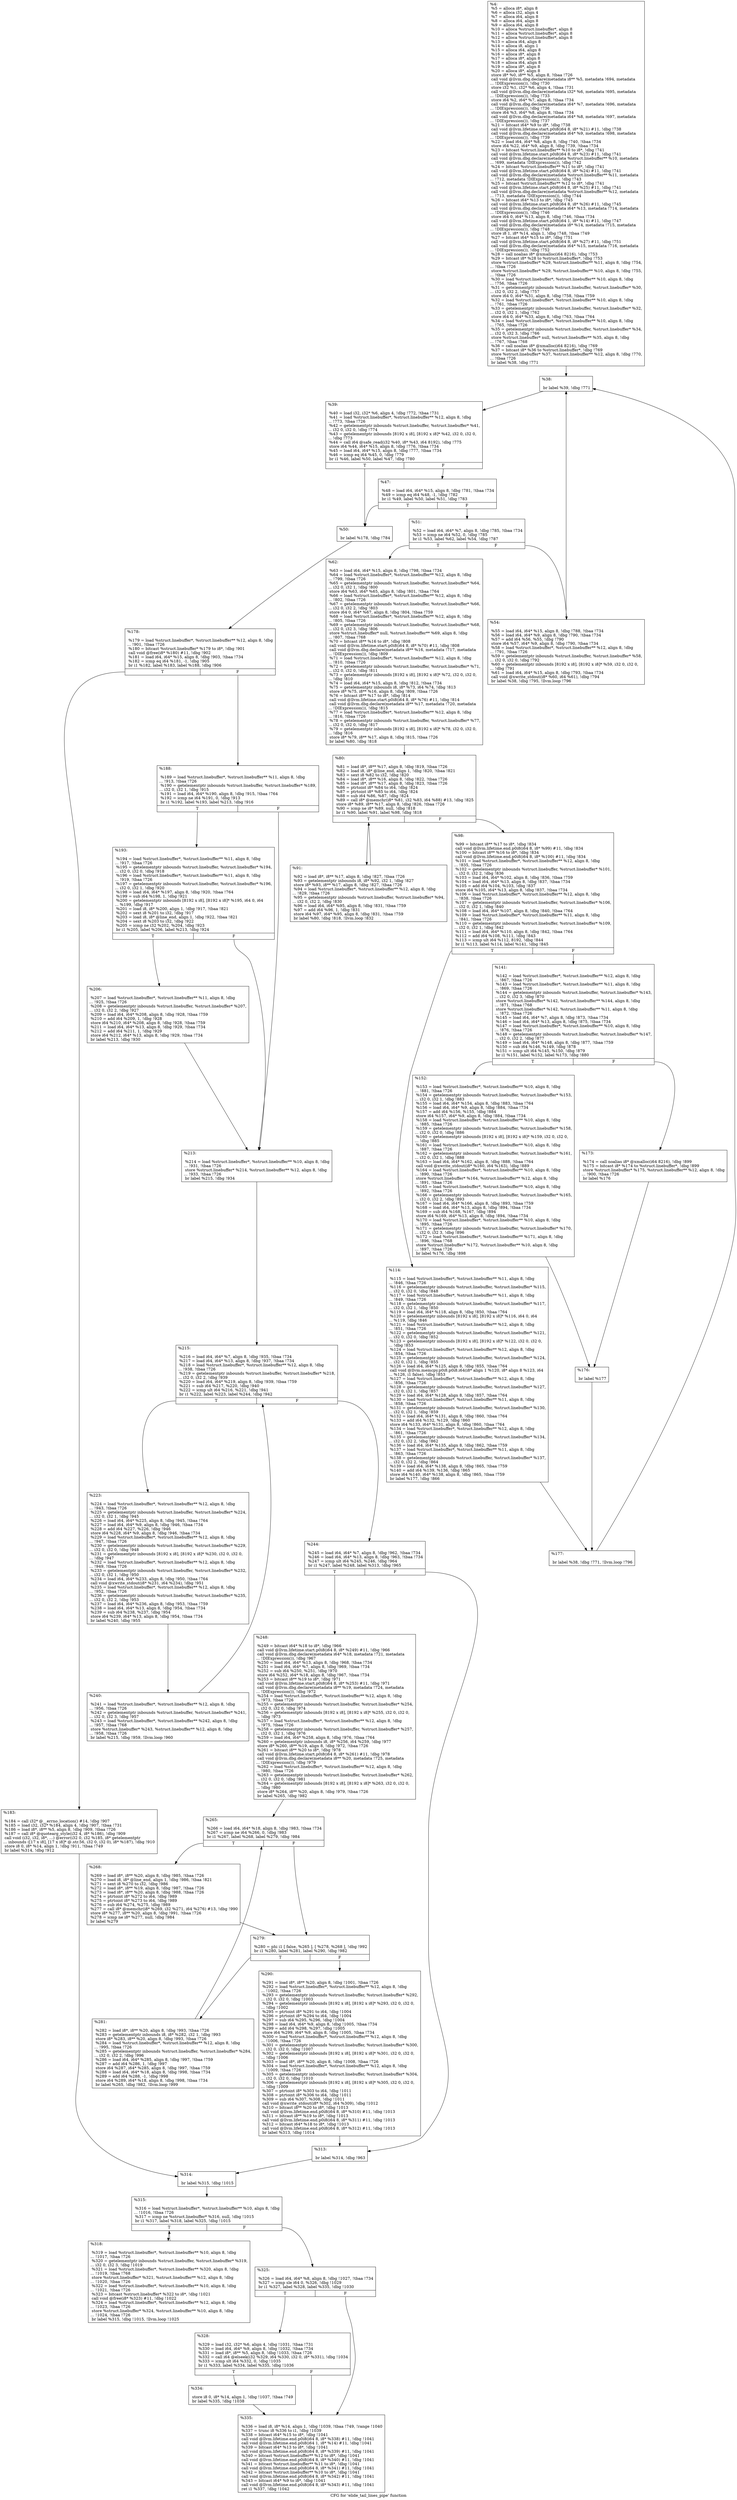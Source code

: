 digraph "CFG for 'elide_tail_lines_pipe' function" {
	label="CFG for 'elide_tail_lines_pipe' function";

	Node0x218faf0 [shape=record,label="{%4:\l  %5 = alloca i8*, align 8\l  %6 = alloca i32, align 4\l  %7 = alloca i64, align 8\l  %8 = alloca i64, align 8\l  %9 = alloca i64, align 8\l  %10 = alloca %struct.linebuffer*, align 8\l  %11 = alloca %struct.linebuffer*, align 8\l  %12 = alloca %struct.linebuffer*, align 8\l  %13 = alloca i64, align 8\l  %14 = alloca i8, align 1\l  %15 = alloca i64, align 8\l  %16 = alloca i8*, align 8\l  %17 = alloca i8*, align 8\l  %18 = alloca i64, align 8\l  %19 = alloca i8*, align 8\l  %20 = alloca i8*, align 8\l  store i8* %0, i8** %5, align 8, !tbaa !726\l  call void @llvm.dbg.declare(metadata i8** %5, metadata !694, metadata\l... !DIExpression()), !dbg !730\l  store i32 %1, i32* %6, align 4, !tbaa !731\l  call void @llvm.dbg.declare(metadata i32* %6, metadata !695, metadata\l... !DIExpression()), !dbg !733\l  store i64 %2, i64* %7, align 8, !tbaa !734\l  call void @llvm.dbg.declare(metadata i64* %7, metadata !696, metadata\l... !DIExpression()), !dbg !736\l  store i64 %3, i64* %8, align 8, !tbaa !734\l  call void @llvm.dbg.declare(metadata i64* %8, metadata !697, metadata\l... !DIExpression()), !dbg !737\l  %21 = bitcast i64* %9 to i8*, !dbg !738\l  call void @llvm.lifetime.start.p0i8(i64 8, i8* %21) #11, !dbg !738\l  call void @llvm.dbg.declare(metadata i64* %9, metadata !698, metadata\l... !DIExpression()), !dbg !739\l  %22 = load i64, i64* %8, align 8, !dbg !740, !tbaa !734\l  store i64 %22, i64* %9, align 8, !dbg !739, !tbaa !734\l  %23 = bitcast %struct.linebuffer** %10 to i8*, !dbg !741\l  call void @llvm.lifetime.start.p0i8(i64 8, i8* %23) #11, !dbg !741\l  call void @llvm.dbg.declare(metadata %struct.linebuffer** %10, metadata\l... !699, metadata !DIExpression()), !dbg !742\l  %24 = bitcast %struct.linebuffer** %11 to i8*, !dbg !741\l  call void @llvm.lifetime.start.p0i8(i64 8, i8* %24) #11, !dbg !741\l  call void @llvm.dbg.declare(metadata %struct.linebuffer** %11, metadata\l... !712, metadata !DIExpression()), !dbg !743\l  %25 = bitcast %struct.linebuffer** %12 to i8*, !dbg !741\l  call void @llvm.lifetime.start.p0i8(i64 8, i8* %25) #11, !dbg !741\l  call void @llvm.dbg.declare(metadata %struct.linebuffer** %12, metadata\l... !713, metadata !DIExpression()), !dbg !744\l  %26 = bitcast i64* %13 to i8*, !dbg !745\l  call void @llvm.lifetime.start.p0i8(i64 8, i8* %26) #11, !dbg !745\l  call void @llvm.dbg.declare(metadata i64* %13, metadata !714, metadata\l... !DIExpression()), !dbg !746\l  store i64 0, i64* %13, align 8, !dbg !746, !tbaa !734\l  call void @llvm.lifetime.start.p0i8(i64 1, i8* %14) #11, !dbg !747\l  call void @llvm.dbg.declare(metadata i8* %14, metadata !715, metadata\l... !DIExpression()), !dbg !748\l  store i8 1, i8* %14, align 1, !dbg !748, !tbaa !749\l  %27 = bitcast i64* %15 to i8*, !dbg !751\l  call void @llvm.lifetime.start.p0i8(i64 8, i8* %27) #11, !dbg !751\l  call void @llvm.dbg.declare(metadata i64* %15, metadata !716, metadata\l... !DIExpression()), !dbg !752\l  %28 = call noalias i8* @xmalloc(i64 8216), !dbg !753\l  %29 = bitcast i8* %28 to %struct.linebuffer*, !dbg !753\l  store %struct.linebuffer* %29, %struct.linebuffer** %11, align 8, !dbg !754,\l... !tbaa !726\l  store %struct.linebuffer* %29, %struct.linebuffer** %10, align 8, !dbg !755,\l... !tbaa !726\l  %30 = load %struct.linebuffer*, %struct.linebuffer** %10, align 8, !dbg\l... !756, !tbaa !726\l  %31 = getelementptr inbounds %struct.linebuffer, %struct.linebuffer* %30,\l... i32 0, i32 2, !dbg !757\l  store i64 0, i64* %31, align 8, !dbg !758, !tbaa !759\l  %32 = load %struct.linebuffer*, %struct.linebuffer** %10, align 8, !dbg\l... !761, !tbaa !726\l  %33 = getelementptr inbounds %struct.linebuffer, %struct.linebuffer* %32,\l... i32 0, i32 1, !dbg !762\l  store i64 0, i64* %33, align 8, !dbg !763, !tbaa !764\l  %34 = load %struct.linebuffer*, %struct.linebuffer** %10, align 8, !dbg\l... !765, !tbaa !726\l  %35 = getelementptr inbounds %struct.linebuffer, %struct.linebuffer* %34,\l... i32 0, i32 3, !dbg !766\l  store %struct.linebuffer* null, %struct.linebuffer** %35, align 8, !dbg\l... !767, !tbaa !768\l  %36 = call noalias i8* @xmalloc(i64 8216), !dbg !769\l  %37 = bitcast i8* %36 to %struct.linebuffer*, !dbg !769\l  store %struct.linebuffer* %37, %struct.linebuffer** %12, align 8, !dbg !770,\l... !tbaa !726\l  br label %38, !dbg !771\l}"];
	Node0x218faf0 -> Node0x218fd40;
	Node0x218fd40 [shape=record,label="{%38:\l\l  br label %39, !dbg !771\l}"];
	Node0x218fd40 -> Node0x218fd90;
	Node0x218fd90 [shape=record,label="{%39:\l\l  %40 = load i32, i32* %6, align 4, !dbg !772, !tbaa !731\l  %41 = load %struct.linebuffer*, %struct.linebuffer** %12, align 8, !dbg\l... !773, !tbaa !726\l  %42 = getelementptr inbounds %struct.linebuffer, %struct.linebuffer* %41,\l... i32 0, i32 0, !dbg !774\l  %43 = getelementptr inbounds [8192 x i8], [8192 x i8]* %42, i32 0, i32 0,\l... !dbg !773\l  %44 = call i64 @safe_read(i32 %40, i8* %43, i64 8192), !dbg !775\l  store i64 %44, i64* %15, align 8, !dbg !776, !tbaa !734\l  %45 = load i64, i64* %15, align 8, !dbg !777, !tbaa !734\l  %46 = icmp eq i64 %45, 0, !dbg !779\l  br i1 %46, label %50, label %47, !dbg !780\l|{<s0>T|<s1>F}}"];
	Node0x218fd90:s0 -> Node0x218fe30;
	Node0x218fd90:s1 -> Node0x218fde0;
	Node0x218fde0 [shape=record,label="{%47:\l\l  %48 = load i64, i64* %15, align 8, !dbg !781, !tbaa !734\l  %49 = icmp eq i64 %48, -1, !dbg !782\l  br i1 %49, label %50, label %51, !dbg !783\l|{<s0>T|<s1>F}}"];
	Node0x218fde0:s0 -> Node0x218fe30;
	Node0x218fde0:s1 -> Node0x218fe80;
	Node0x218fe30 [shape=record,label="{%50:\l\l  br label %178, !dbg !784\l}"];
	Node0x218fe30 -> Node0x2190240;
	Node0x218fe80 [shape=record,label="{%51:\l\l  %52 = load i64, i64* %7, align 8, !dbg !785, !tbaa !734\l  %53 = icmp ne i64 %52, 0, !dbg !785\l  br i1 %53, label %62, label %54, !dbg !787\l|{<s0>T|<s1>F}}"];
	Node0x218fe80:s0 -> Node0x218ff20;
	Node0x218fe80:s1 -> Node0x218fed0;
	Node0x218fed0 [shape=record,label="{%54:\l\l  %55 = load i64, i64* %15, align 8, !dbg !788, !tbaa !734\l  %56 = load i64, i64* %9, align 8, !dbg !790, !tbaa !734\l  %57 = add i64 %56, %55, !dbg !790\l  store i64 %57, i64* %9, align 8, !dbg !790, !tbaa !734\l  %58 = load %struct.linebuffer*, %struct.linebuffer** %12, align 8, !dbg\l... !791, !tbaa !726\l  %59 = getelementptr inbounds %struct.linebuffer, %struct.linebuffer* %58,\l... i32 0, i32 0, !dbg !792\l  %60 = getelementptr inbounds [8192 x i8], [8192 x i8]* %59, i32 0, i32 0,\l... !dbg !791\l  %61 = load i64, i64* %15, align 8, !dbg !793, !tbaa !734\l  call void @xwrite_stdout(i8* %60, i64 %61), !dbg !794\l  br label %38, !dbg !795, !llvm.loop !796\l}"];
	Node0x218fed0 -> Node0x218fd40;
	Node0x218ff20 [shape=record,label="{%62:\l\l  %63 = load i64, i64* %15, align 8, !dbg !798, !tbaa !734\l  %64 = load %struct.linebuffer*, %struct.linebuffer** %12, align 8, !dbg\l... !799, !tbaa !726\l  %65 = getelementptr inbounds %struct.linebuffer, %struct.linebuffer* %64,\l... i32 0, i32 1, !dbg !800\l  store i64 %63, i64* %65, align 8, !dbg !801, !tbaa !764\l  %66 = load %struct.linebuffer*, %struct.linebuffer** %12, align 8, !dbg\l... !802, !tbaa !726\l  %67 = getelementptr inbounds %struct.linebuffer, %struct.linebuffer* %66,\l... i32 0, i32 2, !dbg !803\l  store i64 0, i64* %67, align 8, !dbg !804, !tbaa !759\l  %68 = load %struct.linebuffer*, %struct.linebuffer** %12, align 8, !dbg\l... !805, !tbaa !726\l  %69 = getelementptr inbounds %struct.linebuffer, %struct.linebuffer* %68,\l... i32 0, i32 3, !dbg !806\l  store %struct.linebuffer* null, %struct.linebuffer** %69, align 8, !dbg\l... !807, !tbaa !768\l  %70 = bitcast i8** %16 to i8*, !dbg !808\l  call void @llvm.lifetime.start.p0i8(i64 8, i8* %70) #11, !dbg !808\l  call void @llvm.dbg.declare(metadata i8** %16, metadata !717, metadata\l... !DIExpression()), !dbg !809\l  %71 = load %struct.linebuffer*, %struct.linebuffer** %12, align 8, !dbg\l... !810, !tbaa !726\l  %72 = getelementptr inbounds %struct.linebuffer, %struct.linebuffer* %71,\l... i32 0, i32 0, !dbg !811\l  %73 = getelementptr inbounds [8192 x i8], [8192 x i8]* %72, i32 0, i32 0,\l... !dbg !810\l  %74 = load i64, i64* %15, align 8, !dbg !812, !tbaa !734\l  %75 = getelementptr inbounds i8, i8* %73, i64 %74, !dbg !813\l  store i8* %75, i8** %16, align 8, !dbg !809, !tbaa !726\l  %76 = bitcast i8** %17 to i8*, !dbg !814\l  call void @llvm.lifetime.start.p0i8(i64 8, i8* %76) #11, !dbg !814\l  call void @llvm.dbg.declare(metadata i8** %17, metadata !720, metadata\l... !DIExpression()), !dbg !815\l  %77 = load %struct.linebuffer*, %struct.linebuffer** %12, align 8, !dbg\l... !816, !tbaa !726\l  %78 = getelementptr inbounds %struct.linebuffer, %struct.linebuffer* %77,\l... i32 0, i32 0, !dbg !817\l  %79 = getelementptr inbounds [8192 x i8], [8192 x i8]* %78, i32 0, i32 0,\l... !dbg !816\l  store i8* %79, i8** %17, align 8, !dbg !815, !tbaa !726\l  br label %80, !dbg !818\l}"];
	Node0x218ff20 -> Node0x218ff70;
	Node0x218ff70 [shape=record,label="{%80:\l\l  %81 = load i8*, i8** %17, align 8, !dbg !819, !tbaa !726\l  %82 = load i8, i8* @line_end, align 1, !dbg !820, !tbaa !821\l  %83 = sext i8 %82 to i32, !dbg !820\l  %84 = load i8*, i8** %16, align 8, !dbg !822, !tbaa !726\l  %85 = load i8*, i8** %17, align 8, !dbg !823, !tbaa !726\l  %86 = ptrtoint i8* %84 to i64, !dbg !824\l  %87 = ptrtoint i8* %85 to i64, !dbg !824\l  %88 = sub i64 %86, %87, !dbg !824\l  %89 = call i8* @memchr(i8* %81, i32 %83, i64 %88) #13, !dbg !825\l  store i8* %89, i8** %17, align 8, !dbg !826, !tbaa !726\l  %90 = icmp ne i8* %89, null, !dbg !818\l  br i1 %90, label %91, label %98, !dbg !818\l|{<s0>T|<s1>F}}"];
	Node0x218ff70:s0 -> Node0x218ffc0;
	Node0x218ff70:s1 -> Node0x2190010;
	Node0x218ffc0 [shape=record,label="{%91:\l\l  %92 = load i8*, i8** %17, align 8, !dbg !827, !tbaa !726\l  %93 = getelementptr inbounds i8, i8* %92, i32 1, !dbg !827\l  store i8* %93, i8** %17, align 8, !dbg !827, !tbaa !726\l  %94 = load %struct.linebuffer*, %struct.linebuffer** %12, align 8, !dbg\l... !829, !tbaa !726\l  %95 = getelementptr inbounds %struct.linebuffer, %struct.linebuffer* %94,\l... i32 0, i32 2, !dbg !830\l  %96 = load i64, i64* %95, align 8, !dbg !831, !tbaa !759\l  %97 = add i64 %96, 1, !dbg !831\l  store i64 %97, i64* %95, align 8, !dbg !831, !tbaa !759\l  br label %80, !dbg !818, !llvm.loop !832\l}"];
	Node0x218ffc0 -> Node0x218ff70;
	Node0x2190010 [shape=record,label="{%98:\l\l  %99 = bitcast i8** %17 to i8*, !dbg !834\l  call void @llvm.lifetime.end.p0i8(i64 8, i8* %99) #11, !dbg !834\l  %100 = bitcast i8** %16 to i8*, !dbg !834\l  call void @llvm.lifetime.end.p0i8(i64 8, i8* %100) #11, !dbg !834\l  %101 = load %struct.linebuffer*, %struct.linebuffer** %12, align 8, !dbg\l... !835, !tbaa !726\l  %102 = getelementptr inbounds %struct.linebuffer, %struct.linebuffer* %101,\l... i32 0, i32 2, !dbg !836\l  %103 = load i64, i64* %102, align 8, !dbg !836, !tbaa !759\l  %104 = load i64, i64* %13, align 8, !dbg !837, !tbaa !734\l  %105 = add i64 %104, %103, !dbg !837\l  store i64 %105, i64* %13, align 8, !dbg !837, !tbaa !734\l  %106 = load %struct.linebuffer*, %struct.linebuffer** %12, align 8, !dbg\l... !838, !tbaa !726\l  %107 = getelementptr inbounds %struct.linebuffer, %struct.linebuffer* %106,\l... i32 0, i32 1, !dbg !840\l  %108 = load i64, i64* %107, align 8, !dbg !840, !tbaa !764\l  %109 = load %struct.linebuffer*, %struct.linebuffer** %11, align 8, !dbg\l... !841, !tbaa !726\l  %110 = getelementptr inbounds %struct.linebuffer, %struct.linebuffer* %109,\l... i32 0, i32 1, !dbg !842\l  %111 = load i64, i64* %110, align 8, !dbg !842, !tbaa !764\l  %112 = add i64 %108, %111, !dbg !843\l  %113 = icmp ult i64 %112, 8192, !dbg !844\l  br i1 %113, label %114, label %141, !dbg !845\l|{<s0>T|<s1>F}}"];
	Node0x2190010:s0 -> Node0x2190060;
	Node0x2190010:s1 -> Node0x21900b0;
	Node0x2190060 [shape=record,label="{%114:\l\l  %115 = load %struct.linebuffer*, %struct.linebuffer** %11, align 8, !dbg\l... !846, !tbaa !726\l  %116 = getelementptr inbounds %struct.linebuffer, %struct.linebuffer* %115,\l... i32 0, i32 0, !dbg !848\l  %117 = load %struct.linebuffer*, %struct.linebuffer** %11, align 8, !dbg\l... !849, !tbaa !726\l  %118 = getelementptr inbounds %struct.linebuffer, %struct.linebuffer* %117,\l... i32 0, i32 1, !dbg !850\l  %119 = load i64, i64* %118, align 8, !dbg !850, !tbaa !764\l  %120 = getelementptr inbounds [8192 x i8], [8192 x i8]* %116, i64 0, i64\l... %119, !dbg !846\l  %121 = load %struct.linebuffer*, %struct.linebuffer** %12, align 8, !dbg\l... !851, !tbaa !726\l  %122 = getelementptr inbounds %struct.linebuffer, %struct.linebuffer* %121,\l... i32 0, i32 0, !dbg !852\l  %123 = getelementptr inbounds [8192 x i8], [8192 x i8]* %122, i32 0, i32 0,\l... !dbg !853\l  %124 = load %struct.linebuffer*, %struct.linebuffer** %12, align 8, !dbg\l... !854, !tbaa !726\l  %125 = getelementptr inbounds %struct.linebuffer, %struct.linebuffer* %124,\l... i32 0, i32 1, !dbg !855\l  %126 = load i64, i64* %125, align 8, !dbg !855, !tbaa !764\l  call void @llvm.memcpy.p0i8.p0i8.i64(i8* align 1 %120, i8* align 8 %123, i64\l... %126, i1 false), !dbg !853\l  %127 = load %struct.linebuffer*, %struct.linebuffer** %12, align 8, !dbg\l... !856, !tbaa !726\l  %128 = getelementptr inbounds %struct.linebuffer, %struct.linebuffer* %127,\l... i32 0, i32 1, !dbg !857\l  %129 = load i64, i64* %128, align 8, !dbg !857, !tbaa !764\l  %130 = load %struct.linebuffer*, %struct.linebuffer** %11, align 8, !dbg\l... !858, !tbaa !726\l  %131 = getelementptr inbounds %struct.linebuffer, %struct.linebuffer* %130,\l... i32 0, i32 1, !dbg !859\l  %132 = load i64, i64* %131, align 8, !dbg !860, !tbaa !764\l  %133 = add i64 %132, %129, !dbg !860\l  store i64 %133, i64* %131, align 8, !dbg !860, !tbaa !764\l  %134 = load %struct.linebuffer*, %struct.linebuffer** %12, align 8, !dbg\l... !861, !tbaa !726\l  %135 = getelementptr inbounds %struct.linebuffer, %struct.linebuffer* %134,\l... i32 0, i32 2, !dbg !862\l  %136 = load i64, i64* %135, align 8, !dbg !862, !tbaa !759\l  %137 = load %struct.linebuffer*, %struct.linebuffer** %11, align 8, !dbg\l... !863, !tbaa !726\l  %138 = getelementptr inbounds %struct.linebuffer, %struct.linebuffer* %137,\l... i32 0, i32 2, !dbg !864\l  %139 = load i64, i64* %138, align 8, !dbg !865, !tbaa !759\l  %140 = add i64 %139, %136, !dbg !865\l  store i64 %140, i64* %138, align 8, !dbg !865, !tbaa !759\l  br label %177, !dbg !866\l}"];
	Node0x2190060 -> Node0x21901f0;
	Node0x21900b0 [shape=record,label="{%141:\l\l  %142 = load %struct.linebuffer*, %struct.linebuffer** %12, align 8, !dbg\l... !867, !tbaa !726\l  %143 = load %struct.linebuffer*, %struct.linebuffer** %11, align 8, !dbg\l... !869, !tbaa !726\l  %144 = getelementptr inbounds %struct.linebuffer, %struct.linebuffer* %143,\l... i32 0, i32 3, !dbg !870\l  store %struct.linebuffer* %142, %struct.linebuffer** %144, align 8, !dbg\l... !871, !tbaa !768\l  store %struct.linebuffer* %142, %struct.linebuffer** %11, align 8, !dbg\l... !872, !tbaa !726\l  %145 = load i64, i64* %7, align 8, !dbg !873, !tbaa !734\l  %146 = load i64, i64* %13, align 8, !dbg !875, !tbaa !734\l  %147 = load %struct.linebuffer*, %struct.linebuffer** %10, align 8, !dbg\l... !876, !tbaa !726\l  %148 = getelementptr inbounds %struct.linebuffer, %struct.linebuffer* %147,\l... i32 0, i32 2, !dbg !877\l  %149 = load i64, i64* %148, align 8, !dbg !877, !tbaa !759\l  %150 = sub i64 %146, %149, !dbg !878\l  %151 = icmp ult i64 %145, %150, !dbg !879\l  br i1 %151, label %152, label %173, !dbg !880\l|{<s0>T|<s1>F}}"];
	Node0x21900b0:s0 -> Node0x2190100;
	Node0x21900b0:s1 -> Node0x2190150;
	Node0x2190100 [shape=record,label="{%152:\l\l  %153 = load %struct.linebuffer*, %struct.linebuffer** %10, align 8, !dbg\l... !881, !tbaa !726\l  %154 = getelementptr inbounds %struct.linebuffer, %struct.linebuffer* %153,\l... i32 0, i32 1, !dbg !883\l  %155 = load i64, i64* %154, align 8, !dbg !883, !tbaa !764\l  %156 = load i64, i64* %9, align 8, !dbg !884, !tbaa !734\l  %157 = add i64 %156, %155, !dbg !884\l  store i64 %157, i64* %9, align 8, !dbg !884, !tbaa !734\l  %158 = load %struct.linebuffer*, %struct.linebuffer** %10, align 8, !dbg\l... !885, !tbaa !726\l  %159 = getelementptr inbounds %struct.linebuffer, %struct.linebuffer* %158,\l... i32 0, i32 0, !dbg !886\l  %160 = getelementptr inbounds [8192 x i8], [8192 x i8]* %159, i32 0, i32 0,\l... !dbg !885\l  %161 = load %struct.linebuffer*, %struct.linebuffer** %10, align 8, !dbg\l... !887, !tbaa !726\l  %162 = getelementptr inbounds %struct.linebuffer, %struct.linebuffer* %161,\l... i32 0, i32 1, !dbg !888\l  %163 = load i64, i64* %162, align 8, !dbg !888, !tbaa !764\l  call void @xwrite_stdout(i8* %160, i64 %163), !dbg !889\l  %164 = load %struct.linebuffer*, %struct.linebuffer** %10, align 8, !dbg\l... !890, !tbaa !726\l  store %struct.linebuffer* %164, %struct.linebuffer** %12, align 8, !dbg\l... !891, !tbaa !726\l  %165 = load %struct.linebuffer*, %struct.linebuffer** %10, align 8, !dbg\l... !892, !tbaa !726\l  %166 = getelementptr inbounds %struct.linebuffer, %struct.linebuffer* %165,\l... i32 0, i32 2, !dbg !893\l  %167 = load i64, i64* %166, align 8, !dbg !893, !tbaa !759\l  %168 = load i64, i64* %13, align 8, !dbg !894, !tbaa !734\l  %169 = sub i64 %168, %167, !dbg !894\l  store i64 %169, i64* %13, align 8, !dbg !894, !tbaa !734\l  %170 = load %struct.linebuffer*, %struct.linebuffer** %10, align 8, !dbg\l... !895, !tbaa !726\l  %171 = getelementptr inbounds %struct.linebuffer, %struct.linebuffer* %170,\l... i32 0, i32 3, !dbg !896\l  %172 = load %struct.linebuffer*, %struct.linebuffer** %171, align 8, !dbg\l... !896, !tbaa !768\l  store %struct.linebuffer* %172, %struct.linebuffer** %10, align 8, !dbg\l... !897, !tbaa !726\l  br label %176, !dbg !898\l}"];
	Node0x2190100 -> Node0x21901a0;
	Node0x2190150 [shape=record,label="{%173:\l\l  %174 = call noalias i8* @xmalloc(i64 8216), !dbg !899\l  %175 = bitcast i8* %174 to %struct.linebuffer*, !dbg !899\l  store %struct.linebuffer* %175, %struct.linebuffer** %12, align 8, !dbg\l... !900, !tbaa !726\l  br label %176\l}"];
	Node0x2190150 -> Node0x21901a0;
	Node0x21901a0 [shape=record,label="{%176:\l\l  br label %177\l}"];
	Node0x21901a0 -> Node0x21901f0;
	Node0x21901f0 [shape=record,label="{%177:\l\l  br label %38, !dbg !771, !llvm.loop !796\l}"];
	Node0x21901f0 -> Node0x218fd40;
	Node0x2190240 [shape=record,label="{%178:\l\l  %179 = load %struct.linebuffer*, %struct.linebuffer** %12, align 8, !dbg\l... !901, !tbaa !726\l  %180 = bitcast %struct.linebuffer* %179 to i8*, !dbg !901\l  call void @free(i8* %180) #11, !dbg !902\l  %181 = load i64, i64* %15, align 8, !dbg !903, !tbaa !734\l  %182 = icmp eq i64 %181, -1, !dbg !905\l  br i1 %182, label %183, label %188, !dbg !906\l|{<s0>T|<s1>F}}"];
	Node0x2190240:s0 -> Node0x2190290;
	Node0x2190240:s1 -> Node0x21902e0;
	Node0x2190290 [shape=record,label="{%183:\l\l  %184 = call i32* @__errno_location() #14, !dbg !907\l  %185 = load i32, i32* %184, align 4, !dbg !907, !tbaa !731\l  %186 = load i8*, i8** %5, align 8, !dbg !909, !tbaa !726\l  %187 = call i8* @quotearg_style(i32 4, i8* %186), !dbg !909\l  call void (i32, i32, i8*, ...) @error(i32 0, i32 %185, i8* getelementptr\l... inbounds ([17 x i8], [17 x i8]* @.str.56, i32 0, i32 0), i8* %187), !dbg !910\l  store i8 0, i8* %14, align 1, !dbg !911, !tbaa !749\l  br label %314, !dbg !912\l}"];
	Node0x2190290 -> Node0x2190790;
	Node0x21902e0 [shape=record,label="{%188:\l\l  %189 = load %struct.linebuffer*, %struct.linebuffer** %11, align 8, !dbg\l... !913, !tbaa !726\l  %190 = getelementptr inbounds %struct.linebuffer, %struct.linebuffer* %189,\l... i32 0, i32 1, !dbg !915\l  %191 = load i64, i64* %190, align 8, !dbg !915, !tbaa !764\l  %192 = icmp ne i64 %191, 0, !dbg !913\l  br i1 %192, label %193, label %213, !dbg !916\l|{<s0>T|<s1>F}}"];
	Node0x21902e0:s0 -> Node0x2190330;
	Node0x21902e0:s1 -> Node0x21903d0;
	Node0x2190330 [shape=record,label="{%193:\l\l  %194 = load %struct.linebuffer*, %struct.linebuffer** %11, align 8, !dbg\l... !917, !tbaa !726\l  %195 = getelementptr inbounds %struct.linebuffer, %struct.linebuffer* %194,\l... i32 0, i32 0, !dbg !918\l  %196 = load %struct.linebuffer*, %struct.linebuffer** %11, align 8, !dbg\l... !919, !tbaa !726\l  %197 = getelementptr inbounds %struct.linebuffer, %struct.linebuffer* %196,\l... i32 0, i32 1, !dbg !920\l  %198 = load i64, i64* %197, align 8, !dbg !920, !tbaa !764\l  %199 = sub i64 %198, 1, !dbg !921\l  %200 = getelementptr inbounds [8192 x i8], [8192 x i8]* %195, i64 0, i64\l... %199, !dbg !917\l  %201 = load i8, i8* %200, align 1, !dbg !917, !tbaa !821\l  %202 = sext i8 %201 to i32, !dbg !917\l  %203 = load i8, i8* @line_end, align 1, !dbg !922, !tbaa !821\l  %204 = sext i8 %203 to i32, !dbg !922\l  %205 = icmp ne i32 %202, %204, !dbg !923\l  br i1 %205, label %206, label %213, !dbg !924\l|{<s0>T|<s1>F}}"];
	Node0x2190330:s0 -> Node0x2190380;
	Node0x2190330:s1 -> Node0x21903d0;
	Node0x2190380 [shape=record,label="{%206:\l\l  %207 = load %struct.linebuffer*, %struct.linebuffer** %11, align 8, !dbg\l... !925, !tbaa !726\l  %208 = getelementptr inbounds %struct.linebuffer, %struct.linebuffer* %207,\l... i32 0, i32 2, !dbg !927\l  %209 = load i64, i64* %208, align 8, !dbg !928, !tbaa !759\l  %210 = add i64 %209, 1, !dbg !928\l  store i64 %210, i64* %208, align 8, !dbg !928, !tbaa !759\l  %211 = load i64, i64* %13, align 8, !dbg !929, !tbaa !734\l  %212 = add i64 %211, 1, !dbg !929\l  store i64 %212, i64* %13, align 8, !dbg !929, !tbaa !734\l  br label %213, !dbg !930\l}"];
	Node0x2190380 -> Node0x21903d0;
	Node0x21903d0 [shape=record,label="{%213:\l\l  %214 = load %struct.linebuffer*, %struct.linebuffer** %10, align 8, !dbg\l... !931, !tbaa !726\l  store %struct.linebuffer* %214, %struct.linebuffer** %12, align 8, !dbg\l... !933, !tbaa !726\l  br label %215, !dbg !934\l}"];
	Node0x21903d0 -> Node0x2190420;
	Node0x2190420 [shape=record,label="{%215:\l\l  %216 = load i64, i64* %7, align 8, !dbg !935, !tbaa !734\l  %217 = load i64, i64* %13, align 8, !dbg !937, !tbaa !734\l  %218 = load %struct.linebuffer*, %struct.linebuffer** %12, align 8, !dbg\l... !938, !tbaa !726\l  %219 = getelementptr inbounds %struct.linebuffer, %struct.linebuffer* %218,\l... i32 0, i32 2, !dbg !939\l  %220 = load i64, i64* %219, align 8, !dbg !939, !tbaa !759\l  %221 = sub i64 %217, %220, !dbg !940\l  %222 = icmp ult i64 %216, %221, !dbg !941\l  br i1 %222, label %223, label %244, !dbg !942\l|{<s0>T|<s1>F}}"];
	Node0x2190420:s0 -> Node0x2190470;
	Node0x2190420:s1 -> Node0x2190510;
	Node0x2190470 [shape=record,label="{%223:\l\l  %224 = load %struct.linebuffer*, %struct.linebuffer** %12, align 8, !dbg\l... !943, !tbaa !726\l  %225 = getelementptr inbounds %struct.linebuffer, %struct.linebuffer* %224,\l... i32 0, i32 1, !dbg !945\l  %226 = load i64, i64* %225, align 8, !dbg !945, !tbaa !764\l  %227 = load i64, i64* %9, align 8, !dbg !946, !tbaa !734\l  %228 = add i64 %227, %226, !dbg !946\l  store i64 %228, i64* %9, align 8, !dbg !946, !tbaa !734\l  %229 = load %struct.linebuffer*, %struct.linebuffer** %12, align 8, !dbg\l... !947, !tbaa !726\l  %230 = getelementptr inbounds %struct.linebuffer, %struct.linebuffer* %229,\l... i32 0, i32 0, !dbg !948\l  %231 = getelementptr inbounds [8192 x i8], [8192 x i8]* %230, i32 0, i32 0,\l... !dbg !947\l  %232 = load %struct.linebuffer*, %struct.linebuffer** %12, align 8, !dbg\l... !949, !tbaa !726\l  %233 = getelementptr inbounds %struct.linebuffer, %struct.linebuffer* %232,\l... i32 0, i32 1, !dbg !950\l  %234 = load i64, i64* %233, align 8, !dbg !950, !tbaa !764\l  call void @xwrite_stdout(i8* %231, i64 %234), !dbg !951\l  %235 = load %struct.linebuffer*, %struct.linebuffer** %12, align 8, !dbg\l... !952, !tbaa !726\l  %236 = getelementptr inbounds %struct.linebuffer, %struct.linebuffer* %235,\l... i32 0, i32 2, !dbg !953\l  %237 = load i64, i64* %236, align 8, !dbg !953, !tbaa !759\l  %238 = load i64, i64* %13, align 8, !dbg !954, !tbaa !734\l  %239 = sub i64 %238, %237, !dbg !954\l  store i64 %239, i64* %13, align 8, !dbg !954, !tbaa !734\l  br label %240, !dbg !955\l}"];
	Node0x2190470 -> Node0x21904c0;
	Node0x21904c0 [shape=record,label="{%240:\l\l  %241 = load %struct.linebuffer*, %struct.linebuffer** %12, align 8, !dbg\l... !956, !tbaa !726\l  %242 = getelementptr inbounds %struct.linebuffer, %struct.linebuffer* %241,\l... i32 0, i32 3, !dbg !957\l  %243 = load %struct.linebuffer*, %struct.linebuffer** %242, align 8, !dbg\l... !957, !tbaa !768\l  store %struct.linebuffer* %243, %struct.linebuffer** %12, align 8, !dbg\l... !958, !tbaa !726\l  br label %215, !dbg !959, !llvm.loop !960\l}"];
	Node0x21904c0 -> Node0x2190420;
	Node0x2190510 [shape=record,label="{%244:\l\l  %245 = load i64, i64* %7, align 8, !dbg !962, !tbaa !734\l  %246 = load i64, i64* %13, align 8, !dbg !963, !tbaa !734\l  %247 = icmp ult i64 %245, %246, !dbg !964\l  br i1 %247, label %248, label %313, !dbg !965\l|{<s0>T|<s1>F}}"];
	Node0x2190510:s0 -> Node0x2190560;
	Node0x2190510:s1 -> Node0x2190740;
	Node0x2190560 [shape=record,label="{%248:\l\l  %249 = bitcast i64* %18 to i8*, !dbg !966\l  call void @llvm.lifetime.start.p0i8(i64 8, i8* %249) #11, !dbg !966\l  call void @llvm.dbg.declare(metadata i64* %18, metadata !721, metadata\l... !DIExpression()), !dbg !967\l  %250 = load i64, i64* %13, align 8, !dbg !968, !tbaa !734\l  %251 = load i64, i64* %7, align 8, !dbg !969, !tbaa !734\l  %252 = sub i64 %250, %251, !dbg !970\l  store i64 %252, i64* %18, align 8, !dbg !967, !tbaa !734\l  %253 = bitcast i8** %19 to i8*, !dbg !971\l  call void @llvm.lifetime.start.p0i8(i64 8, i8* %253) #11, !dbg !971\l  call void @llvm.dbg.declare(metadata i8** %19, metadata !724, metadata\l... !DIExpression()), !dbg !972\l  %254 = load %struct.linebuffer*, %struct.linebuffer** %12, align 8, !dbg\l... !973, !tbaa !726\l  %255 = getelementptr inbounds %struct.linebuffer, %struct.linebuffer* %254,\l... i32 0, i32 0, !dbg !974\l  %256 = getelementptr inbounds [8192 x i8], [8192 x i8]* %255, i32 0, i32 0,\l... !dbg !973\l  %257 = load %struct.linebuffer*, %struct.linebuffer** %12, align 8, !dbg\l... !975, !tbaa !726\l  %258 = getelementptr inbounds %struct.linebuffer, %struct.linebuffer* %257,\l... i32 0, i32 1, !dbg !976\l  %259 = load i64, i64* %258, align 8, !dbg !976, !tbaa !764\l  %260 = getelementptr inbounds i8, i8* %256, i64 %259, !dbg !977\l  store i8* %260, i8** %19, align 8, !dbg !972, !tbaa !726\l  %261 = bitcast i8** %20 to i8*, !dbg !978\l  call void @llvm.lifetime.start.p0i8(i64 8, i8* %261) #11, !dbg !978\l  call void @llvm.dbg.declare(metadata i8** %20, metadata !725, metadata\l... !DIExpression()), !dbg !979\l  %262 = load %struct.linebuffer*, %struct.linebuffer** %12, align 8, !dbg\l... !980, !tbaa !726\l  %263 = getelementptr inbounds %struct.linebuffer, %struct.linebuffer* %262,\l... i32 0, i32 0, !dbg !981\l  %264 = getelementptr inbounds [8192 x i8], [8192 x i8]* %263, i32 0, i32 0,\l... !dbg !980\l  store i8* %264, i8** %20, align 8, !dbg !979, !tbaa !726\l  br label %265, !dbg !982\l}"];
	Node0x2190560 -> Node0x21905b0;
	Node0x21905b0 [shape=record,label="{%265:\l\l  %266 = load i64, i64* %18, align 8, !dbg !983, !tbaa !734\l  %267 = icmp ne i64 %266, 0, !dbg !983\l  br i1 %267, label %268, label %279, !dbg !984\l|{<s0>T|<s1>F}}"];
	Node0x21905b0:s0 -> Node0x2190600;
	Node0x21905b0:s1 -> Node0x2190650;
	Node0x2190600 [shape=record,label="{%268:\l\l  %269 = load i8*, i8** %20, align 8, !dbg !985, !tbaa !726\l  %270 = load i8, i8* @line_end, align 1, !dbg !986, !tbaa !821\l  %271 = sext i8 %270 to i32, !dbg !986\l  %272 = load i8*, i8** %19, align 8, !dbg !987, !tbaa !726\l  %273 = load i8*, i8** %20, align 8, !dbg !988, !tbaa !726\l  %274 = ptrtoint i8* %272 to i64, !dbg !989\l  %275 = ptrtoint i8* %273 to i64, !dbg !989\l  %276 = sub i64 %274, %275, !dbg !989\l  %277 = call i8* @memchr(i8* %269, i32 %271, i64 %276) #13, !dbg !990\l  store i8* %277, i8** %20, align 8, !dbg !991, !tbaa !726\l  %278 = icmp ne i8* %277, null, !dbg !984\l  br label %279\l}"];
	Node0x2190600 -> Node0x2190650;
	Node0x2190650 [shape=record,label="{%279:\l\l  %280 = phi i1 [ false, %265 ], [ %278, %268 ], !dbg !992\l  br i1 %280, label %281, label %290, !dbg !982\l|{<s0>T|<s1>F}}"];
	Node0x2190650:s0 -> Node0x21906a0;
	Node0x2190650:s1 -> Node0x21906f0;
	Node0x21906a0 [shape=record,label="{%281:\l\l  %282 = load i8*, i8** %20, align 8, !dbg !993, !tbaa !726\l  %283 = getelementptr inbounds i8, i8* %282, i32 1, !dbg !993\l  store i8* %283, i8** %20, align 8, !dbg !993, !tbaa !726\l  %284 = load %struct.linebuffer*, %struct.linebuffer** %12, align 8, !dbg\l... !995, !tbaa !726\l  %285 = getelementptr inbounds %struct.linebuffer, %struct.linebuffer* %284,\l... i32 0, i32 2, !dbg !996\l  %286 = load i64, i64* %285, align 8, !dbg !997, !tbaa !759\l  %287 = add i64 %286, 1, !dbg !997\l  store i64 %287, i64* %285, align 8, !dbg !997, !tbaa !759\l  %288 = load i64, i64* %18, align 8, !dbg !998, !tbaa !734\l  %289 = add i64 %288, -1, !dbg !998\l  store i64 %289, i64* %18, align 8, !dbg !998, !tbaa !734\l  br label %265, !dbg !982, !llvm.loop !999\l}"];
	Node0x21906a0 -> Node0x21905b0;
	Node0x21906f0 [shape=record,label="{%290:\l\l  %291 = load i8*, i8** %20, align 8, !dbg !1001, !tbaa !726\l  %292 = load %struct.linebuffer*, %struct.linebuffer** %12, align 8, !dbg\l... !1002, !tbaa !726\l  %293 = getelementptr inbounds %struct.linebuffer, %struct.linebuffer* %292,\l... i32 0, i32 0, !dbg !1003\l  %294 = getelementptr inbounds [8192 x i8], [8192 x i8]* %293, i32 0, i32 0,\l... !dbg !1002\l  %295 = ptrtoint i8* %291 to i64, !dbg !1004\l  %296 = ptrtoint i8* %294 to i64, !dbg !1004\l  %297 = sub i64 %295, %296, !dbg !1004\l  %298 = load i64, i64* %9, align 8, !dbg !1005, !tbaa !734\l  %299 = add i64 %298, %297, !dbg !1005\l  store i64 %299, i64* %9, align 8, !dbg !1005, !tbaa !734\l  %300 = load %struct.linebuffer*, %struct.linebuffer** %12, align 8, !dbg\l... !1006, !tbaa !726\l  %301 = getelementptr inbounds %struct.linebuffer, %struct.linebuffer* %300,\l... i32 0, i32 0, !dbg !1007\l  %302 = getelementptr inbounds [8192 x i8], [8192 x i8]* %301, i32 0, i32 0,\l... !dbg !1006\l  %303 = load i8*, i8** %20, align 8, !dbg !1008, !tbaa !726\l  %304 = load %struct.linebuffer*, %struct.linebuffer** %12, align 8, !dbg\l... !1009, !tbaa !726\l  %305 = getelementptr inbounds %struct.linebuffer, %struct.linebuffer* %304,\l... i32 0, i32 0, !dbg !1010\l  %306 = getelementptr inbounds [8192 x i8], [8192 x i8]* %305, i32 0, i32 0,\l... !dbg !1009\l  %307 = ptrtoint i8* %303 to i64, !dbg !1011\l  %308 = ptrtoint i8* %306 to i64, !dbg !1011\l  %309 = sub i64 %307, %308, !dbg !1011\l  call void @xwrite_stdout(i8* %302, i64 %309), !dbg !1012\l  %310 = bitcast i8** %20 to i8*, !dbg !1013\l  call void @llvm.lifetime.end.p0i8(i64 8, i8* %310) #11, !dbg !1013\l  %311 = bitcast i8** %19 to i8*, !dbg !1013\l  call void @llvm.lifetime.end.p0i8(i64 8, i8* %311) #11, !dbg !1013\l  %312 = bitcast i64* %18 to i8*, !dbg !1013\l  call void @llvm.lifetime.end.p0i8(i64 8, i8* %312) #11, !dbg !1013\l  br label %313, !dbg !1014\l}"];
	Node0x21906f0 -> Node0x2190740;
	Node0x2190740 [shape=record,label="{%313:\l\l  br label %314, !dbg !963\l}"];
	Node0x2190740 -> Node0x2190790;
	Node0x2190790 [shape=record,label="{%314:\l\l  br label %315, !dbg !1015\l}"];
	Node0x2190790 -> Node0x21907e0;
	Node0x21907e0 [shape=record,label="{%315:\l\l  %316 = load %struct.linebuffer*, %struct.linebuffer** %10, align 8, !dbg\l... !1016, !tbaa !726\l  %317 = icmp ne %struct.linebuffer* %316, null, !dbg !1015\l  br i1 %317, label %318, label %325, !dbg !1015\l|{<s0>T|<s1>F}}"];
	Node0x21907e0:s0 -> Node0x2190830;
	Node0x21907e0:s1 -> Node0x2190880;
	Node0x2190830 [shape=record,label="{%318:\l\l  %319 = load %struct.linebuffer*, %struct.linebuffer** %10, align 8, !dbg\l... !1017, !tbaa !726\l  %320 = getelementptr inbounds %struct.linebuffer, %struct.linebuffer* %319,\l... i32 0, i32 3, !dbg !1019\l  %321 = load %struct.linebuffer*, %struct.linebuffer** %320, align 8, !dbg\l... !1019, !tbaa !768\l  store %struct.linebuffer* %321, %struct.linebuffer** %12, align 8, !dbg\l... !1020, !tbaa !726\l  %322 = load %struct.linebuffer*, %struct.linebuffer** %10, align 8, !dbg\l... !1021, !tbaa !726\l  %323 = bitcast %struct.linebuffer* %322 to i8*, !dbg !1021\l  call void @free(i8* %323) #11, !dbg !1022\l  %324 = load %struct.linebuffer*, %struct.linebuffer** %12, align 8, !dbg\l... !1023, !tbaa !726\l  store %struct.linebuffer* %324, %struct.linebuffer** %10, align 8, !dbg\l... !1024, !tbaa !726\l  br label %315, !dbg !1015, !llvm.loop !1025\l}"];
	Node0x2190830 -> Node0x21907e0;
	Node0x2190880 [shape=record,label="{%325:\l\l  %326 = load i64, i64* %8, align 8, !dbg !1027, !tbaa !734\l  %327 = icmp sle i64 0, %326, !dbg !1029\l  br i1 %327, label %328, label %335, !dbg !1030\l|{<s0>T|<s1>F}}"];
	Node0x2190880:s0 -> Node0x21908d0;
	Node0x2190880:s1 -> Node0x2190970;
	Node0x21908d0 [shape=record,label="{%328:\l\l  %329 = load i32, i32* %6, align 4, !dbg !1031, !tbaa !731\l  %330 = load i64, i64* %9, align 8, !dbg !1032, !tbaa !734\l  %331 = load i8*, i8** %5, align 8, !dbg !1033, !tbaa !726\l  %332 = call i64 @elseek(i32 %329, i64 %330, i32 0, i8* %331), !dbg !1034\l  %333 = icmp slt i64 %332, 0, !dbg !1035\l  br i1 %333, label %334, label %335, !dbg !1036\l|{<s0>T|<s1>F}}"];
	Node0x21908d0:s0 -> Node0x2190920;
	Node0x21908d0:s1 -> Node0x2190970;
	Node0x2190920 [shape=record,label="{%334:\l\l  store i8 0, i8* %14, align 1, !dbg !1037, !tbaa !749\l  br label %335, !dbg !1038\l}"];
	Node0x2190920 -> Node0x2190970;
	Node0x2190970 [shape=record,label="{%335:\l\l  %336 = load i8, i8* %14, align 1, !dbg !1039, !tbaa !749, !range !1040\l  %337 = trunc i8 %336 to i1, !dbg !1039\l  %338 = bitcast i64* %15 to i8*, !dbg !1041\l  call void @llvm.lifetime.end.p0i8(i64 8, i8* %338) #11, !dbg !1041\l  call void @llvm.lifetime.end.p0i8(i64 1, i8* %14) #11, !dbg !1041\l  %339 = bitcast i64* %13 to i8*, !dbg !1041\l  call void @llvm.lifetime.end.p0i8(i64 8, i8* %339) #11, !dbg !1041\l  %340 = bitcast %struct.linebuffer** %12 to i8*, !dbg !1041\l  call void @llvm.lifetime.end.p0i8(i64 8, i8* %340) #11, !dbg !1041\l  %341 = bitcast %struct.linebuffer** %11 to i8*, !dbg !1041\l  call void @llvm.lifetime.end.p0i8(i64 8, i8* %341) #11, !dbg !1041\l  %342 = bitcast %struct.linebuffer** %10 to i8*, !dbg !1041\l  call void @llvm.lifetime.end.p0i8(i64 8, i8* %342) #11, !dbg !1041\l  %343 = bitcast i64* %9 to i8*, !dbg !1041\l  call void @llvm.lifetime.end.p0i8(i64 8, i8* %343) #11, !dbg !1041\l  ret i1 %337, !dbg !1042\l}"];
}
